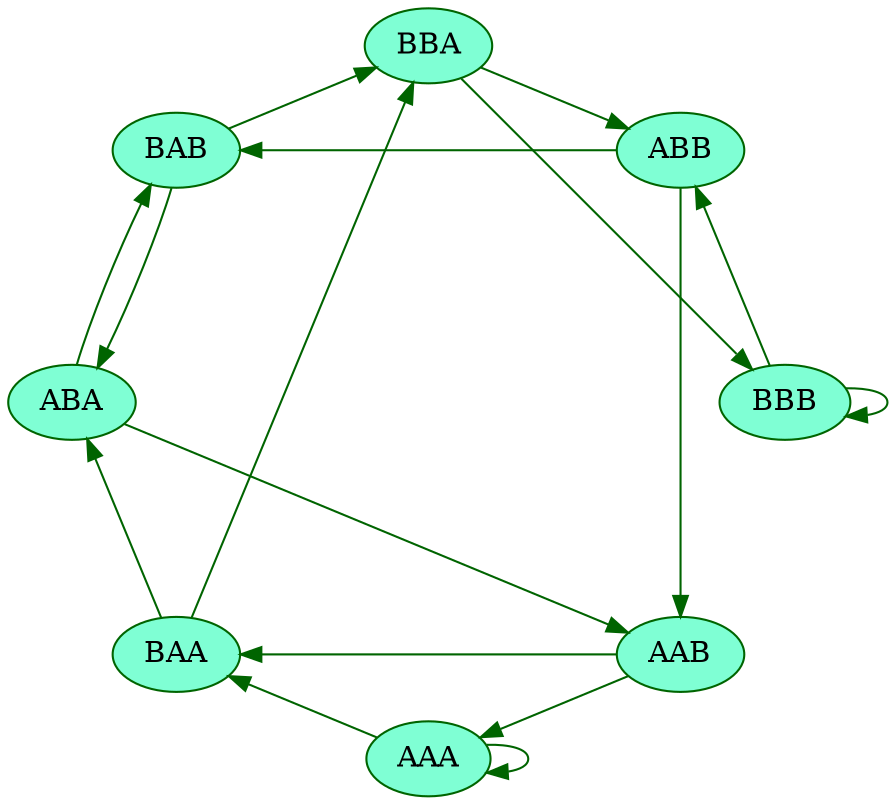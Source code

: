 digraph DB {
  layout=circo;
  node [style=filled,color=darkgreen,fillcolor=aquamarine];
  edge [splines=curved,overlap=false,color=darkgreen];
  ABB -> BAB
  AAA -> BAA
  ABA -> BAB
  BAA -> ABA
  BAA -> BBA
  BBB -> ABB
  AAB -> BAA
  BBA -> BBB
  AAA -> AAA
  BBA -> ABB
  AAB -> AAA
  BAB -> ABA
  BAB -> BBA
  ABB -> AAB
  ABA -> AAB
  BBB -> BBB
}

